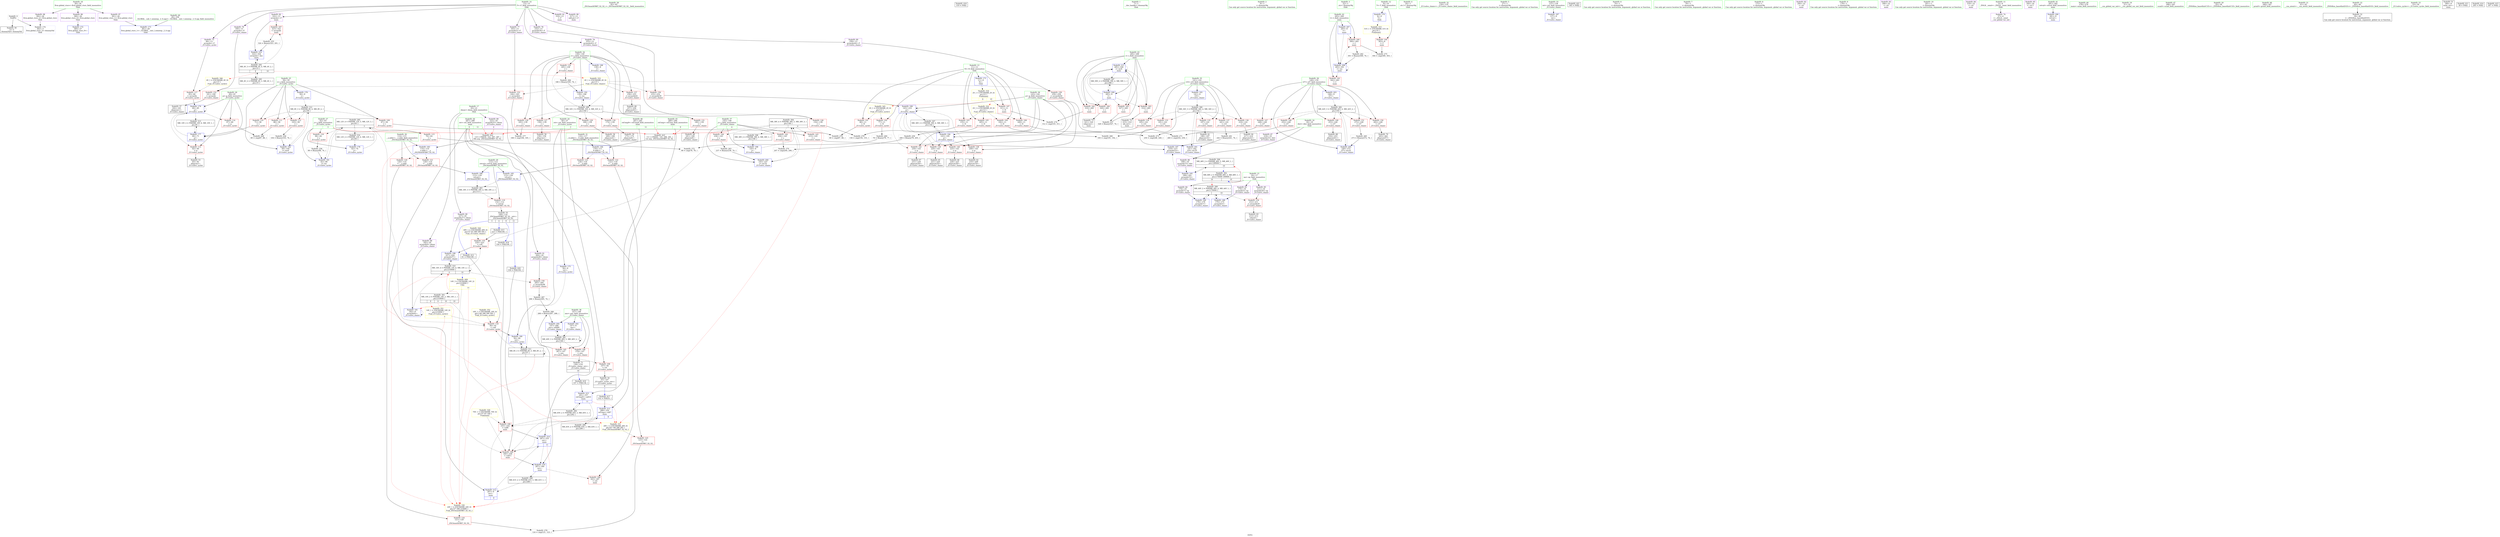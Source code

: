 digraph "SVFG" {
	label="SVFG";

	Node0x558c3ab849a0 [shape=record,color=grey,label="{NodeID: 0\nNullPtr}"];
	Node0x558c3ab849a0 -> Node0x558c3abad4d0[style=solid];
	Node0x558c3ab849a0 -> Node0x558c3abb4b40[style=solid];
	Node0x558c3abbd250 [shape=record,color=grey,label="{NodeID: 277\n166 = cmp(164, 165, )\n}"];
	Node0x558c3abafc30 [shape=record,color=blue,label="{NodeID: 194\n143\<--195\np\<--\n_Z11solve_chainv\n}"];
	Node0x558c3abafc30 -> Node0x558c3abb2da0[style=dashed];
	Node0x558c3abafc30 -> Node0x558c3abb2e70[style=dashed];
	Node0x558c3abafc30 -> Node0x558c3abb2f40[style=dashed];
	Node0x558c3abafc30 -> Node0x558c3abb3010[style=dashed];
	Node0x558c3abafc30 -> Node0x558c3abb0040[style=dashed];
	Node0x558c3abafc30 -> Node0x558c3abcfd60[style=dashed];
	Node0x558c3abac760 [shape=record,color=red,label="{NodeID: 111\n88\<--58\n\<--i\n_Z11solve_cyclev\n}"];
	Node0x558c3abac760 -> Node0x558c3abb1260[style=solid];
	Node0x558c3abab1e0 [shape=record,color=green,label="{NodeID: 28\n92\<--93\n_ZSt3maxIiERKT_S2_S2_\<--_ZSt3maxIiERKT_S2_S2__field_insensitive\n}"];
	Node0x558c3abb2e70 [shape=record,color=red,label="{NodeID: 139\n220\<--143\n\<--p\n_Z11solve_chainv\n}"];
	Node0x558c3abb2e70 -> Node0x558c3abae160[style=solid];
	Node0x558c3abada10 [shape=record,color=black,label="{NodeID: 56\n159\<--158\nidxprom\<--\n_Z11solve_chainv\n}"];
	Node0x558c3abf0950 [shape=record,color=black,label="{NodeID: 416\n319 = PHI()\n}"];
	Node0x558c3abd40e0 [shape=record,color=yellow,style=double,label="{NodeID: 333\n4V_1 = ENCHI(MR_4V_0)\npts\{15 \}\nFun[_Z11solve_chainv]}"];
	Node0x558c3abd40e0 -> Node0x558c3abb3900[style=dashed];
	Node0x558c3abd40e0 -> Node0x558c3abb39d0[style=dashed];
	Node0x558c3abd40e0 -> Node0x558c3abb3c40[style=dashed];
	Node0x558c3abd40e0 -> Node0x558c3abb3d10[style=dashed];
	Node0x558c3abd40e0 -> Node0x558c3abb3de0[style=dashed];
	Node0x558c3abb4530 [shape=record,color=red,label="{NodeID: 167\n323\<--322\n\<--arrayidx\nmain\n}"];
	Node0x558c3abb4530 -> Node0x558c3abba140[style=solid];
	Node0x558c3abaf0d0 [shape=record,color=purple,label="{NodeID: 84\n176\<--16\narrayidx7\<--ep\n_Z11solve_chainv\n}"];
	Node0x558c3abaf0d0 -> Node0x558c3abb5870[style=solid];
	Node0x558c3ab88250 [shape=record,color=green,label="{NodeID: 1\n7\<--1\n__dso_handle\<--dummyObj\nGlob }"];
	Node0x558c3abbd3d0 [shape=record,color=grey,label="{NodeID: 278\n124 = cmp(121, 123, )\n}"];
	Node0x558c3abafd00 [shape=record,color=blue,label="{NodeID: 195\n199\<--201\narrayidx15\<--\n_Z11solve_chainv\n}"];
	Node0x558c3abafd00 -> Node0x558c3abafea0[style=dashed];
	Node0x558c3abafd00 -> Node0x558c3abd0760[style=dashed];
	Node0x558c3abac830 [shape=record,color=red,label="{NodeID: 112\n103\<--58\n\<--i\n_Z11solve_cyclev\n}"];
	Node0x558c3abac830 -> Node0x558c3abba2c0[style=solid];
	Node0x558c3abab2b0 [shape=record,color=green,label="{NodeID: 29\n112\<--113\nretval\<--retval_field_insensitive\n_ZSt3maxIiERKT_S2_S2_\n}"];
	Node0x558c3abab2b0 -> Node0x558c3abb1e30[style=solid];
	Node0x558c3abab2b0 -> Node0x558c3abb5460[style=solid];
	Node0x558c3abab2b0 -> Node0x558c3abb5530[style=solid];
	Node0x558c3abcf860 [shape=record,color=black,label="{NodeID: 306\nMR_34V_3 = PHI(MR_34V_4, MR_34V_2, )\npts\{142 \}\n}"];
	Node0x558c3abcf860 -> Node0x558c3abb2990[style=dashed];
	Node0x558c3abcf860 -> Node0x558c3abb2a60[style=dashed];
	Node0x558c3abcf860 -> Node0x558c3abb2b30[style=dashed];
	Node0x558c3abcf860 -> Node0x558c3abb2c00[style=dashed];
	Node0x558c3abcf860 -> Node0x558c3abb2cd0[style=dashed];
	Node0x558c3abcf860 -> Node0x558c3abb01e0[style=dashed];
	Node0x558c3abb2f40 [shape=record,color=red,label="{NodeID: 140\n225\<--143\n\<--p\n_Z11solve_chainv\n}"];
	Node0x558c3abb2f40 -> Node0x558c3abae230[style=solid];
	Node0x558c3abadae0 [shape=record,color=black,label="{NodeID: 57\n162\<--161\nidxprom1\<--\n_Z11solve_chainv\n}"];
	Node0x558c3abf0a20 [shape=record,color=black,label="{NodeID: 417\n332 = PHI(55, )\n}"];
	Node0x558c3abf0a20 -> Node0x558c3abb7b30[style=solid];
	Node0x558c3abb4600 [shape=record,color=red,label="{NodeID: 168\n335\<--334\n\<--call8\nmain\n}"];
	Node0x558c3abb4600 -> Node0x558c3abb7c00[style=solid];
	Node0x558c3abaf1a0 [shape=record,color=purple,label="{NodeID: 85\n211\<--16\narrayidx20\<--ep\n_Z11solve_chainv\n}"];
	Node0x558c3abaf1a0 -> Node0x558c3abb3aa0[style=solid];
	Node0x558c3aba9910 [shape=record,color=green,label="{NodeID: 2\n9\<--1\n\<--dummyObj\nCan only get source location for instruction, argument, global var or function.}"];
	Node0x558c3abbd550 [shape=record,color=grey,label="{NodeID: 279\n156 = cmp(154, 155, )\n}"];
	Node0x558c3abafdd0 [shape=record,color=blue,label="{NodeID: 196\n145\<--9\nj\<--\n_Z11solve_chainv\n}"];
	Node0x558c3abafdd0 -> Node0x558c3abcee60[style=dashed];
	Node0x558c3abac900 [shape=record,color=red,label="{NodeID: 113\n82\<--60\n\<--p\n_Z11solve_cyclev\n}"];
	Node0x558c3abac900 -> Node0x558c3abad7a0[style=solid];
	Node0x558c3abab380 [shape=record,color=green,label="{NodeID: 30\n114\<--115\n__a.addr\<--__a.addr_field_insensitive\n_ZSt3maxIiERKT_S2_S2_\n}"];
	Node0x558c3abab380 -> Node0x558c3abb1f00[style=solid];
	Node0x558c3abab380 -> Node0x558c3abb1fd0[style=solid];
	Node0x558c3abab380 -> Node0x558c3abb52c0[style=solid];
	Node0x558c3abcfd60 [shape=record,color=black,label="{NodeID: 307\nMR_36V_2 = PHI(MR_36V_4, MR_36V_1, )\npts\{144 \}\n}"];
	Node0x558c3abcfd60 -> Node0x558c3abafc30[style=dashed];
	Node0x558c3abb3010 [shape=record,color=red,label="{NodeID: 141\n230\<--143\n\<--p\n_Z11solve_chainv\n}"];
	Node0x558c3abb3010 -> Node0x558c3abae300[style=solid];
	Node0x558c3abadbb0 [shape=record,color=black,label="{NodeID: 58\n169\<--168\nidxprom4\<--\n_Z11solve_chainv\n}"];
	Node0x558c3abf0bf0 [shape=record,color=black,label="{NodeID: 418\n334 = PHI(109, )\n}"];
	Node0x558c3abf0bf0 -> Node0x558c3abb4600[style=solid];
	Node0x558c3abb46d0 [shape=record,color=red,label="{NodeID: 169\n340\<--339\n\<--call11\nmain\n}"];
	Node0x558c3abb46d0 -> Node0x558c3abb7da0[style=solid];
	Node0x558c3abaf270 [shape=record,color=purple,label="{NodeID: 86\n199\<--18\narrayidx15\<--dist\n_Z11solve_chainv\n}"];
	Node0x558c3abaf270 -> Node0x558c3abafd00[style=solid];
	Node0x558c3aba99a0 [shape=record,color=green,label="{NodeID: 3\n22\<--1\n.str\<--dummyObj\nGlob }"];
	Node0x558c3abafea0 [shape=record,color=blue,label="{NodeID: 197\n218\<--215\narrayidx23\<--\n_Z11solve_chainv\n}"];
	Node0x558c3abafea0 -> Node0x558c3abd0760[style=dashed];
	Node0x558c3abac9d0 [shape=record,color=red,label="{NodeID: 114\n87\<--60\n\<--p\n_Z11solve_cyclev\n}"];
	Node0x558c3abac9d0 -> Node0x558c3abb1260[style=solid];
	Node0x558c3abab450 [shape=record,color=green,label="{NodeID: 31\n116\<--117\n__b.addr\<--__b.addr_field_insensitive\n_ZSt3maxIiERKT_S2_S2_\n}"];
	Node0x558c3abab450 -> Node0x558c3abb20a0[style=solid];
	Node0x558c3abab450 -> Node0x558c3abb2170[style=solid];
	Node0x558c3abab450 -> Node0x558c3abb5390[style=solid];
	Node0x558c3abd0260 [shape=record,color=black,label="{NodeID: 308\nMR_38V_2 = PHI(MR_38V_4, MR_38V_1, )\npts\{146 \}\n}"];
	Node0x558c3abd0260 -> Node0x558c3abafdd0[style=dashed];
	Node0x558c3abb30e0 [shape=record,color=red,label="{NodeID: 142\n204\<--145\n\<--j\n_Z11solve_chainv\n}"];
	Node0x558c3abb30e0 -> Node0x558c3abb13e0[style=solid];
	Node0x558c3abadc80 [shape=record,color=black,label="{NodeID: 59\n175\<--174\nidxprom6\<--\n_Z11solve_chainv\n}"];
	Node0x558c3abf0d30 [shape=record,color=black,label="{NodeID: 419\n337 = PHI(136, )\n}"];
	Node0x558c3abf0d30 -> Node0x558c3abb7cd0[style=solid];
	Node0x558c3abb47a0 [shape=record,color=blue,label="{NodeID: 170\n8\<--9\nT\<--\nGlob }"];
	Node0x558c3abb47a0 -> Node0x558c3abd2560[style=dashed];
	Node0x558c3abaf340 [shape=record,color=purple,label="{NodeID: 87\n218\<--18\narrayidx23\<--dist\n_Z11solve_chainv\n}"];
	Node0x558c3abaf340 -> Node0x558c3abafea0[style=solid];
	Node0x558c3aba9a30 [shape=record,color=green,label="{NodeID: 4\n24\<--1\n.str.1\<--dummyObj\nGlob }"];
	Node0x558c3abc7730 [shape=record,color=black,label="{NodeID: 281\nMR_40V_3 = PHI(MR_40V_5, MR_40V_2, )\npts\{148 \}\n}"];
	Node0x558c3abc7730 -> Node0x558c3abb3350[style=dashed];
	Node0x558c3abc7730 -> Node0x558c3abb3420[style=dashed];
	Node0x558c3abc7730 -> Node0x558c3abb0450[style=dashed];
	Node0x558c3abc7730 -> Node0x558c3abc7730[style=dashed];
	Node0x558c3abaff70 [shape=record,color=blue,label="{NodeID: 198\n227\<--224\narrayidx27\<--\n_Z11solve_chainv\n}"];
	Node0x558c3abaff70 -> Node0x558c3abd0c60[style=dashed];
	Node0x558c3abb1af0 [shape=record,color=red,label="{NodeID: 115\n76\<--62\n\<--j\n_Z11solve_cyclev\n}"];
	Node0x558c3abb1af0 -> Node0x558c3abb16e0[style=solid];
	Node0x558c3abab520 [shape=record,color=green,label="{NodeID: 32\n134\<--135\n_Z11solve_chainv\<--_Z11solve_chainv_field_insensitive\n}"];
	Node0x558c3abd0760 [shape=record,color=black,label="{NodeID: 309\nMR_46V_2 = PHI(MR_46V_5, MR_46V_1, )\npts\{190000 \}\n|{|<s1>10}}"];
	Node0x558c3abd0760 -> Node0x558c3abafd00[style=dashed];
	Node0x558c3abd0760:s1 -> Node0x558c3abce430[style=dashed,color=blue];
	Node0x558c3abb31b0 [shape=record,color=red,label="{NodeID: 143\n215\<--145\n\<--j\n_Z11solve_chainv\n}"];
	Node0x558c3abb31b0 -> Node0x558c3abafea0[style=solid];
	Node0x558c3abadd50 [shape=record,color=black,label="{NodeID: 60\n181\<--180\nidxprom8\<--\n_Z11solve_chainv\n}"];
	Node0x558c3abf0e70 [shape=record,color=black,label="{NodeID: 420\n339 = PHI(109, )\n}"];
	Node0x558c3abf0e70 -> Node0x558c3abb46d0[style=solid];
	Node0x558c3abb4870 [shape=record,color=blue,label="{NodeID: 171\n11\<--9\nN\<--\nGlob }"];
	Node0x558c3abb4870 -> Node0x558c3abd3080[style=dashed];
	Node0x558c3abaf410 [shape=record,color=purple,label="{NodeID: 88\n182\<--20\narrayidx9\<--dmax\n_Z11solve_chainv\n}"];
	Node0x558c3abaf410 -> Node0x558c3abb5940[style=solid];
	Node0x558c3aba9ac0 [shape=record,color=green,label="{NodeID: 5\n27\<--1\n\<--dummyObj\nCan only get source location for instruction, argument, global var or function.}"];
	Node0x558c3abc7c30 [shape=record,color=black,label="{NodeID: 282\nMR_42V_3 = PHI(MR_42V_4, MR_42V_2, )\npts\{150 \}\n}"];
	Node0x558c3abc7c30 -> Node0x558c3abb34f0[style=dashed];
	Node0x558c3abc7c30 -> Node0x558c3abb35c0[style=dashed];
	Node0x558c3abc7c30 -> Node0x558c3abb3690[style=dashed];
	Node0x558c3abc7c30 -> Node0x558c3abb3760[style=dashed];
	Node0x558c3abc7c30 -> Node0x558c3abb3830[style=dashed];
	Node0x558c3abc7c30 -> Node0x558c3abb0520[style=dashed];
	Node0x558c3abb0040 [shape=record,color=blue,label="{NodeID: 199\n143\<--233\np\<--\n_Z11solve_chainv\n}"];
	Node0x558c3abb0040 -> Node0x558c3abb2da0[style=dashed];
	Node0x558c3abb0040 -> Node0x558c3abb2e70[style=dashed];
	Node0x558c3abb0040 -> Node0x558c3abb2f40[style=dashed];
	Node0x558c3abb0040 -> Node0x558c3abb3010[style=dashed];
	Node0x558c3abb0040 -> Node0x558c3abb0040[style=dashed];
	Node0x558c3abb0040 -> Node0x558c3abcfd60[style=dashed];
	Node0x558c3abb1bc0 [shape=record,color=red,label="{NodeID: 116\n98\<--62\n\<--j\n_Z11solve_cyclev\n}"];
	Node0x558c3abb1bc0 -> Node0x558c3abba5c0[style=solid];
	Node0x558c3abab620 [shape=record,color=green,label="{NodeID: 33\n137\<--138\nret\<--ret_field_insensitive\n_Z11solve_chainv\n}"];
	Node0x558c3abab620 -> Node0x558c3abb5600[style=solid];
	Node0x558c3abd0c60 [shape=record,color=black,label="{NodeID: 310\nMR_14V_4 = PHI(MR_14V_6, MR_14V_2, )\npts\{210000 \}\n|{|<s4>4|<s5>10}}"];
	Node0x558c3abd0c60 -> Node0x558c3abb3b70[style=dashed];
	Node0x558c3abd0c60 -> Node0x558c3abb3eb0[style=dashed];
	Node0x558c3abd0c60 -> Node0x558c3abaff70[style=dashed];
	Node0x558c3abd0c60 -> Node0x558c3abd0c60[style=dashed];
	Node0x558c3abd0c60:s4 -> Node0x558c3abd3d50[style=dashed,color=red];
	Node0x558c3abd0c60:s5 -> Node0x558c3abb73b0[style=dashed,color=blue];
	Node0x558c3abb3280 [shape=record,color=red,label="{NodeID: 144\n236\<--145\n\<--j\n_Z11solve_chainv\n}"];
	Node0x558c3abb3280 -> Node0x558c3abbad40[style=solid];
	Node0x558c3abade20 [shape=record,color=black,label="{NodeID: 61\n198\<--197\nidxprom14\<--\n_Z11solve_chainv\n}"];
	Node0x558c3abf0fb0 [shape=record,color=black,label="{NodeID: 421\n345 = PHI()\n}"];
	Node0x558c3abba140 [shape=record,color=grey,label="{NodeID: 255\n324 = Binary(323, 201, )\n}"];
	Node0x558c3abba140 -> Node0x558c3abb0930[style=solid];
	Node0x558c3abb4940 [shape=record,color=blue,label="{NodeID: 172\n360\<--27\nllvm.global_ctors_0\<--\nGlob }"];
	Node0x558c3abaf4e0 [shape=record,color=purple,label="{NodeID: 89\n222\<--20\narrayidx25\<--dmax\n_Z11solve_chainv\n|{<s0>4}}"];
	Node0x558c3abaf4e0:s0 -> Node0x558c3abf1080[style=solid,color=red];
	Node0x558c3abaa300 [shape=record,color=green,label="{NodeID: 6\n74\<--1\n\<--dummyObj\nCan only get source location for instruction, argument, global var or function.}"];
	Node0x558c3abc8130 [shape=record,color=black,label="{NodeID: 283\nMR_18V_3 = PHI(MR_18V_4, MR_18V_2, )\npts\{113 \}\n}"];
	Node0x558c3abc8130 -> Node0x558c3abb1e30[style=dashed];
	Node0x558c3abb0110 [shape=record,color=blue,label="{NodeID: 200\n145\<--237\nj\<--inc32\n_Z11solve_chainv\n}"];
	Node0x558c3abb0110 -> Node0x558c3abcee60[style=dashed];
	Node0x558c3abb1c90 [shape=record,color=red,label="{NodeID: 117\n85\<--84\n\<--arrayidx\n_Z11solve_cyclev\n}"];
	Node0x558c3abb1c90 -> Node0x558c3abb4f80[style=solid];
	Node0x558c3abab6f0 [shape=record,color=green,label="{NodeID: 34\n139\<--140\ni\<--i_field_insensitive\n_Z11solve_chainv\n}"];
	Node0x558c3abab6f0 -> Node0x558c3abb23e0[style=solid];
	Node0x558c3abab6f0 -> Node0x558c3abb24b0[style=solid];
	Node0x558c3abab6f0 -> Node0x558c3abb2580[style=solid];
	Node0x558c3abab6f0 -> Node0x558c3abb2650[style=solid];
	Node0x558c3abab6f0 -> Node0x558c3abb2720[style=solid];
	Node0x558c3abab6f0 -> Node0x558c3abb27f0[style=solid];
	Node0x558c3abab6f0 -> Node0x558c3abb28c0[style=solid];
	Node0x558c3abab6f0 -> Node0x558c3abb56d0[style=solid];
	Node0x558c3abab6f0 -> Node0x558c3abafa90[style=solid];
	Node0x558c3abd1160 [shape=record,color=black,label="{NodeID: 311\nMR_6V_3 = PHI(MR_6V_5, MR_6V_2, )\npts\{57 \}\n|{|<s4>3}}"];
	Node0x558c3abd1160 -> Node0x558c3abac4f0[style=dashed];
	Node0x558c3abd1160 -> Node0x558c3abb1d60[style=dashed];
	Node0x558c3abd1160 -> Node0x558c3abb5050[style=dashed];
	Node0x558c3abd1160 -> Node0x558c3abd1160[style=dashed];
	Node0x558c3abd1160:s4 -> Node0x558c3abd3d50[style=dashed,color=red];
	Node0x558c3abb3350 [shape=record,color=red,label="{NodeID: 145\n267\<--147\n\<--ans\n_Z11solve_chainv\n}"];
	Node0x558c3abb3350 -> Node0x558c3abb0de0[style=solid];
	Node0x558c3abadef0 [shape=record,color=black,label="{NodeID: 62\n210\<--209\nidxprom19\<--\n_Z11solve_chainv\n}"];
	Node0x558c3abf1080 [shape=record,color=black,label="{NodeID: 422\n110 = PHI(56, 222, 287, 287, )\n0th arg _ZSt3maxIiERKT_S2_S2_ }"];
	Node0x558c3abf1080 -> Node0x558c3abb52c0[style=solid];
	Node0x558c3abba2c0 [shape=record,color=grey,label="{NodeID: 256\n104 = Binary(103, 74, )\n}"];
	Node0x558c3abba2c0 -> Node0x558c3abb51f0[style=solid];
	Node0x558c3abb4a40 [shape=record,color=blue,label="{NodeID: 173\n361\<--28\nllvm.global_ctors_1\<--_GLOBAL__sub_I_semiexp._2_0.cpp\nGlob }"];
	Node0x558c3abaf5b0 [shape=record,color=purple,label="{NodeID: 90\n227\<--20\narrayidx27\<--dmax\n_Z11solve_chainv\n}"];
	Node0x558c3abaf5b0 -> Node0x558c3abaff70[style=solid];
	Node0x558c3abaa390 [shape=record,color=green,label="{NodeID: 7\n79\<--1\n\<--dummyObj\nCan only get source location for instruction, argument, global var or function.}"];
	Node0x558c3abb01e0 [shape=record,color=blue,label="{NodeID: 201\n141\<--242\ni10\<--inc35\n_Z11solve_chainv\n}"];
	Node0x558c3abb01e0 -> Node0x558c3abcf860[style=dashed];
	Node0x558c3abb1d60 [shape=record,color=red,label="{NodeID: 118\n94\<--91\n\<--call\n_Z11solve_cyclev\n}"];
	Node0x558c3abb1d60 -> Node0x558c3abb5050[style=solid];
	Node0x558c3abab7c0 [shape=record,color=green,label="{NodeID: 35\n141\<--142\ni10\<--i10_field_insensitive\n_Z11solve_chainv\n}"];
	Node0x558c3abab7c0 -> Node0x558c3abb2990[style=solid];
	Node0x558c3abab7c0 -> Node0x558c3abb2a60[style=solid];
	Node0x558c3abab7c0 -> Node0x558c3abb2b30[style=solid];
	Node0x558c3abab7c0 -> Node0x558c3abb2c00[style=solid];
	Node0x558c3abab7c0 -> Node0x558c3abb2cd0[style=solid];
	Node0x558c3abab7c0 -> Node0x558c3abafb60[style=solid];
	Node0x558c3abab7c0 -> Node0x558c3abb01e0[style=solid];
	Node0x558c3abd1660 [shape=record,color=black,label="{NodeID: 312\nMR_8V_3 = PHI(MR_8V_4, MR_8V_2, )\npts\{59 \}\n}"];
	Node0x558c3abd1660 -> Node0x558c3abac5c0[style=dashed];
	Node0x558c3abd1660 -> Node0x558c3abac690[style=dashed];
	Node0x558c3abd1660 -> Node0x558c3abac760[style=dashed];
	Node0x558c3abd1660 -> Node0x558c3abac830[style=dashed];
	Node0x558c3abd1660 -> Node0x558c3abb51f0[style=dashed];
	Node0x558c3abb3420 [shape=record,color=red,label="{NodeID: 146\n276\<--147\n\<--ans\n_Z11solve_chainv\n}"];
	Node0x558c3abb3420 -> Node0x558c3abae640[style=solid];
	Node0x558c3abadfc0 [shape=record,color=black,label="{NodeID: 63\n213\<--212\ntobool\<--\n_Z11solve_chainv\n}"];
	Node0x558c3abf1460 [shape=record,color=black,label="{NodeID: 423\n111 = PHI(62, 145, 289, 291, )\n1st arg _ZSt3maxIiERKT_S2_S2_ }"];
	Node0x558c3abf1460 -> Node0x558c3abb5390[style=solid];
	Node0x558c3abba440 [shape=record,color=grey,label="{NodeID: 257\n328 = Binary(327, 74, )\n}"];
	Node0x558c3abba440 -> Node0x558c3abb0a00[style=solid];
	Node0x558c3abb4b40 [shape=record,color=blue, style = dotted,label="{NodeID: 174\n362\<--3\nllvm.global_ctors_2\<--dummyVal\nGlob }"];
	Node0x558c3abaf680 [shape=record,color=purple,label="{NodeID: 91\n264\<--20\narrayidx48\<--dmax\n_Z11solve_chainv\n}"];
	Node0x558c3abaf680 -> Node0x558c3abb3eb0[style=solid];
	Node0x558c3abaa420 [shape=record,color=green,label="{NodeID: 8\n172\<--1\n\<--dummyObj\nCan only get source location for instruction, argument, global var or function.}"];
	Node0x558c3abc8b30 [shape=record,color=black,label="{NodeID: 285\nMR_12V_4 = PHI(MR_12V_5, MR_12V_3, )\npts\{63 \}\n|{|<s5>3}}"];
	Node0x558c3abc8b30 -> Node0x558c3abb1af0[style=dashed];
	Node0x558c3abc8b30 -> Node0x558c3abb1bc0[style=dashed];
	Node0x558c3abc8b30 -> Node0x558c3abb1d60[style=dashed];
	Node0x558c3abc8b30 -> Node0x558c3abb5120[style=dashed];
	Node0x558c3abc8b30 -> Node0x558c3abd2060[style=dashed];
	Node0x558c3abc8b30:s5 -> Node0x558c3abd3e90[style=dashed,color=red];
	Node0x558c3abb02b0 [shape=record,color=blue,label="{NodeID: 202\n147\<--9\nans\<--\n_Z11solve_chainv\n}"];
	Node0x558c3abb02b0 -> Node0x558c3abc7730[style=dashed];
	Node0x558c3abb1e30 [shape=record,color=red,label="{NodeID: 119\n132\<--112\n\<--retval\n_ZSt3maxIiERKT_S2_S2_\n}"];
	Node0x558c3abb1e30 -> Node0x558c3abad940[style=solid];
	Node0x558c3abab890 [shape=record,color=green,label="{NodeID: 36\n143\<--144\np\<--p_field_insensitive\n_Z11solve_chainv\n}"];
	Node0x558c3abab890 -> Node0x558c3abb2da0[style=solid];
	Node0x558c3abab890 -> Node0x558c3abb2e70[style=solid];
	Node0x558c3abab890 -> Node0x558c3abb2f40[style=solid];
	Node0x558c3abab890 -> Node0x558c3abb3010[style=solid];
	Node0x558c3abab890 -> Node0x558c3abafc30[style=solid];
	Node0x558c3abab890 -> Node0x558c3abb0040[style=solid];
	Node0x558c3abd1b60 [shape=record,color=black,label="{NodeID: 313\nMR_10V_2 = PHI(MR_10V_6, MR_10V_1, )\npts\{61 \}\n}"];
	Node0x558c3abd1b60 -> Node0x558c3abb4de0[style=dashed];
	Node0x558c3abb34f0 [shape=record,color=red,label="{NodeID: 147\n248\<--149\n\<--i37\n_Z11solve_chainv\n}"];
	Node0x558c3abb34f0 -> Node0x558c3abb1860[style=solid];
	Node0x558c3abae090 [shape=record,color=black,label="{NodeID: 64\n217\<--216\nidxprom22\<--\n_Z11solve_chainv\n}"];
	Node0x558c3abba5c0 [shape=record,color=grey,label="{NodeID: 258\n99 = Binary(98, 74, )\n}"];
	Node0x558c3abba5c0 -> Node0x558c3abb5120[style=solid];
	Node0x558c3abb4c40 [shape=record,color=blue,label="{NodeID: 175\n56\<--9\nret\<--\n_Z11solve_cyclev\n}"];
	Node0x558c3abb4c40 -> Node0x558c3abd1160[style=dashed];
	Node0x558c3abaf750 [shape=record,color=purple,label="{NodeID: 92\n294\<--22\n\<--.str\nmain\n}"];
	Node0x558c3abaa4b0 [shape=record,color=green,label="{NodeID: 9\n178\<--1\n\<--dummyObj\nCan only get source location for instruction, argument, global var or function.}"];
	Node0x558c3abb0380 [shape=record,color=blue,label="{NodeID: 203\n149\<--9\ni37\<--\n_Z11solve_chainv\n}"];
	Node0x558c3abb0380 -> Node0x558c3abc7c30[style=dashed];
	Node0x558c3abb1f00 [shape=record,color=red,label="{NodeID: 120\n120\<--114\n\<--__a.addr\n_ZSt3maxIiERKT_S2_S2_\n}"];
	Node0x558c3abb1f00 -> Node0x558c3abb2240[style=solid];
	Node0x558c3abab960 [shape=record,color=green,label="{NodeID: 37\n145\<--146\nj\<--j_field_insensitive\n_Z11solve_chainv\n|{|<s5>4}}"];
	Node0x558c3abab960 -> Node0x558c3abb30e0[style=solid];
	Node0x558c3abab960 -> Node0x558c3abb31b0[style=solid];
	Node0x558c3abab960 -> Node0x558c3abb3280[style=solid];
	Node0x558c3abab960 -> Node0x558c3abafdd0[style=solid];
	Node0x558c3abab960 -> Node0x558c3abb0110[style=solid];
	Node0x558c3abab960:s5 -> Node0x558c3abf1460[style=solid,color=red];
	Node0x558c3abd2060 [shape=record,color=black,label="{NodeID: 314\nMR_12V_2 = PHI(MR_12V_4, MR_12V_1, )\npts\{63 \}\n}"];
	Node0x558c3abd2060 -> Node0x558c3abb4eb0[style=dashed];
	Node0x558c3abb35c0 [shape=record,color=red,label="{NodeID: 148\n252\<--149\n\<--i37\n_Z11solve_chainv\n}"];
	Node0x558c3abb35c0 -> Node0x558c3abb1560[style=solid];
	Node0x558c3abae160 [shape=record,color=black,label="{NodeID: 65\n221\<--220\nidxprom24\<--\n_Z11solve_chainv\n}"];
	Node0x558c3abba740 [shape=record,color=grey,label="{NodeID: 259\n206 = Binary(79, 205, )\n}"];
	Node0x558c3abba740 -> Node0x558c3abb13e0[style=solid];
	Node0x558c3abb4d10 [shape=record,color=blue,label="{NodeID: 176\n58\<--9\ni\<--\n_Z11solve_cyclev\n}"];
	Node0x558c3abb4d10 -> Node0x558c3abd1660[style=dashed];
	Node0x558c3abaf820 [shape=record,color=purple,label="{NodeID: 93\n306\<--22\n\<--.str\nmain\n}"];
	Node0x558c3abaa540 [shape=record,color=green,label="{NodeID: 10\n201\<--1\n\<--dummyObj\nCan only get source location for instruction, argument, global var or function.}"];
	Node0x558c3abb0450 [shape=record,color=blue,label="{NodeID: 204\n147\<--268\nans\<--add49\n_Z11solve_chainv\n}"];
	Node0x558c3abb0450 -> Node0x558c3abc7730[style=dashed];
	Node0x558c3abb1fd0 [shape=record,color=red,label="{NodeID: 121\n129\<--114\n\<--__a.addr\n_ZSt3maxIiERKT_S2_S2_\n}"];
	Node0x558c3abb1fd0 -> Node0x558c3abb5530[style=solid];
	Node0x558c3ababa30 [shape=record,color=green,label="{NodeID: 38\n147\<--148\nans\<--ans_field_insensitive\n_Z11solve_chainv\n}"];
	Node0x558c3ababa30 -> Node0x558c3abb3350[style=solid];
	Node0x558c3ababa30 -> Node0x558c3abb3420[style=solid];
	Node0x558c3ababa30 -> Node0x558c3abb02b0[style=solid];
	Node0x558c3ababa30 -> Node0x558c3abb0450[style=solid];
	Node0x558c3abd2560 [shape=record,color=yellow,style=double,label="{NodeID: 315\n51V_1 = ENCHI(MR_51V_0)\npts\{10 \}\nFun[main]}"];
	Node0x558c3abd2560 -> Node0x558c3abace90[style=dashed];
	Node0x558c3abb3690 [shape=record,color=red,label="{NodeID: 149\n253\<--149\n\<--i37\n_Z11solve_chainv\n}"];
	Node0x558c3abb3690 -> Node0x558c3abae3d0[style=solid];
	Node0x558c3abae230 [shape=record,color=black,label="{NodeID: 66\n226\<--225\nidxprom26\<--\n_Z11solve_chainv\n}"];
	Node0x558c3abba8c0 [shape=record,color=grey,label="{NodeID: 260\n78 = Binary(79, 77, )\n}"];
	Node0x558c3abba8c0 -> Node0x558c3abb16e0[style=solid];
	Node0x558c3abb4de0 [shape=record,color=blue,label="{NodeID: 177\n60\<--71\np\<--\n_Z11solve_cyclev\n}"];
	Node0x558c3abb4de0 -> Node0x558c3abac900[style=dashed];
	Node0x558c3abb4de0 -> Node0x558c3abb4f80[style=dashed];
	Node0x558c3abb4de0 -> Node0x558c3abd1b60[style=dashed];
	Node0x558c3abaf8f0 [shape=record,color=purple,label="{NodeID: 94\n318\<--22\n\<--.str\nmain\n}"];
	Node0x558c3abaa5d0 [shape=record,color=green,label="{NodeID: 11\n4\<--6\n_ZStL8__ioinit\<--_ZStL8__ioinit_field_insensitive\nGlob }"];
	Node0x558c3abaa5d0 -> Node0x558c3abae8b0[style=solid];
	Node0x558c3abc9e30 [shape=record,color=black,label="{NodeID: 288\nMR_32V_3 = PHI(MR_32V_4, MR_32V_2, )\npts\{140 \}\n}"];
	Node0x558c3abc9e30 -> Node0x558c3abb23e0[style=dashed];
	Node0x558c3abc9e30 -> Node0x558c3abb24b0[style=dashed];
	Node0x558c3abc9e30 -> Node0x558c3abb2580[style=dashed];
	Node0x558c3abc9e30 -> Node0x558c3abb2650[style=dashed];
	Node0x558c3abc9e30 -> Node0x558c3abb2720[style=dashed];
	Node0x558c3abc9e30 -> Node0x558c3abb27f0[style=dashed];
	Node0x558c3abc9e30 -> Node0x558c3abb28c0[style=dashed];
	Node0x558c3abc9e30 -> Node0x558c3abafa90[style=dashed];
	Node0x558c3abb0520 [shape=record,color=blue,label="{NodeID: 205\n149\<--273\ni37\<--inc52\n_Z11solve_chainv\n}"];
	Node0x558c3abb0520 -> Node0x558c3abc7c30[style=dashed];
	Node0x558c3abb20a0 [shape=record,color=red,label="{NodeID: 122\n122\<--116\n\<--__b.addr\n_ZSt3maxIiERKT_S2_S2_\n}"];
	Node0x558c3abb20a0 -> Node0x558c3abb2310[style=solid];
	Node0x558c3ababb00 [shape=record,color=green,label="{NodeID: 39\n149\<--150\ni37\<--i37_field_insensitive\n_Z11solve_chainv\n}"];
	Node0x558c3ababb00 -> Node0x558c3abb34f0[style=solid];
	Node0x558c3ababb00 -> Node0x558c3abb35c0[style=solid];
	Node0x558c3ababb00 -> Node0x558c3abb3690[style=solid];
	Node0x558c3ababb00 -> Node0x558c3abb3760[style=solid];
	Node0x558c3ababb00 -> Node0x558c3abb3830[style=solid];
	Node0x558c3ababb00 -> Node0x558c3abb0380[style=solid];
	Node0x558c3ababb00 -> Node0x558c3abb0520[style=solid];
	Node0x558c3abd3080 [shape=record,color=yellow,style=double,label="{NodeID: 316\n2V_1 = ENCHI(MR_2V_0)\npts\{12 \}\nFun[main]|{|<s1>8|<s2>10}}"];
	Node0x558c3abd3080 -> Node0x558c3abac420[style=dashed];
	Node0x558c3abd3080:s1 -> Node0x558c3abd5390[style=dashed,color=red];
	Node0x558c3abd3080:s2 -> Node0x558c3abd3fd0[style=dashed,color=red];
	Node0x558c3abb3760 [shape=record,color=red,label="{NodeID: 150\n262\<--149\n\<--i37\n_Z11solve_chainv\n}"];
	Node0x558c3abb3760 -> Node0x558c3abae570[style=solid];
	Node0x558c3abae300 [shape=record,color=black,label="{NodeID: 67\n231\<--230\nidxprom29\<--\n_Z11solve_chainv\n}"];
	Node0x558c3abd5280 [shape=record,color=yellow,style=double,label="{NodeID: 344\n49V_1 = ENCHI(MR_49V_0)\npts\{57 63 288 290 292 \}\nFun[_Z11solve_chainv]}"];
	Node0x558c3abd5280 -> Node0x558c3abb3b70[style=dashed];
	Node0x558c3abbaa40 [shape=record,color=grey,label="{NodeID: 261\n242 = Binary(241, 74, )\n}"];
	Node0x558c3abbaa40 -> Node0x558c3abb01e0[style=solid];
	Node0x558c3abb4eb0 [shape=record,color=blue,label="{NodeID: 178\n62\<--74\nj\<--\n_Z11solve_cyclev\n}"];
	Node0x558c3abb4eb0 -> Node0x558c3abc8b30[style=dashed];
	Node0x558c3abaf9c0 [shape=record,color=purple,label="{NodeID: 95\n344\<--24\n\<--.str.1\nmain\n}"];
	Node0x558c3abaa660 [shape=record,color=green,label="{NodeID: 12\n8\<--10\nT\<--T_field_insensitive\nGlob }"];
	Node0x558c3abaa660 -> Node0x558c3abace90[style=solid];
	Node0x558c3abaa660 -> Node0x558c3abb47a0[style=solid];
	Node0x558c3abca330 [shape=record,color=black,label="{NodeID: 289\nMR_44V_2 = PHI(MR_44V_4, MR_44V_1, )\npts\{170000 \}\n|{|<s3>10}}"];
	Node0x558c3abca330 -> Node0x558c3abb3aa0[style=dashed];
	Node0x558c3abca330 -> Node0x558c3abb57a0[style=dashed];
	Node0x558c3abca330 -> Node0x558c3abb5870[style=dashed];
	Node0x558c3abca330:s3 -> Node0x558c3abce430[style=dashed,color=blue];
	Node0x558c3abb05f0 [shape=record,color=blue,label="{NodeID: 206\n281\<--9\nretval\<--\nmain\n}"];
	Node0x558c3abb2170 [shape=record,color=red,label="{NodeID: 123\n126\<--116\n\<--__b.addr\n_ZSt3maxIiERKT_S2_S2_\n}"];
	Node0x558c3abb2170 -> Node0x558c3abb5460[style=solid];
	Node0x558c3ababbd0 [shape=record,color=green,label="{NodeID: 40\n278\<--279\nmain\<--main_field_insensitive\n}"];
	Node0x558c3abb3830 [shape=record,color=red,label="{NodeID: 151\n272\<--149\n\<--i37\n_Z11solve_chainv\n}"];
	Node0x558c3abb3830 -> Node0x558c3abb0c60[style=solid];
	Node0x558c3abae3d0 [shape=record,color=black,label="{NodeID: 68\n254\<--253\nidxprom41\<--\n_Z11solve_chainv\n}"];
	Node0x558c3abd5390 [shape=record,color=yellow,style=double,label="{NodeID: 345\n2V_1 = ENCHI(MR_2V_0)\npts\{12 \}\nFun[_Z11solve_cyclev]}"];
	Node0x558c3abd5390 -> Node0x558c3abacf60[style=dashed];
	Node0x558c3abd5390 -> Node0x558c3abad030[style=dashed];
	Node0x558c3abbabc0 [shape=record,color=grey,label="{NodeID: 262\n301 = Binary(300, 74, )\n}"];
	Node0x558c3abbabc0 -> Node0x558c3abb0790[style=solid];
	Node0x558c3abb4f80 [shape=record,color=blue,label="{NodeID: 179\n60\<--85\np\<--\n_Z11solve_cyclev\n}"];
	Node0x558c3abb4f80 -> Node0x558c3abac900[style=dashed];
	Node0x558c3abb4f80 -> Node0x558c3abac9d0[style=dashed];
	Node0x558c3abb4f80 -> Node0x558c3abb4f80[style=dashed];
	Node0x558c3abb4f80 -> Node0x558c3abd1b60[style=dashed];
	Node0x558c3abacac0 [shape=record,color=purple,label="{NodeID: 96\n360\<--26\nllvm.global_ctors_0\<--llvm.global_ctors\nGlob }"];
	Node0x558c3abacac0 -> Node0x558c3abb4940[style=solid];
	Node0x558c3abaa6f0 [shape=record,color=green,label="{NodeID: 13\n11\<--12\nN\<--N_field_insensitive\nGlob }"];
	Node0x558c3abaa6f0 -> Node0x558c3abacf60[style=solid];
	Node0x558c3abaa6f0 -> Node0x558c3abad030[style=solid];
	Node0x558c3abaa6f0 -> Node0x558c3abad100[style=solid];
	Node0x558c3abaa6f0 -> Node0x558c3abad1d0[style=solid];
	Node0x558c3abaa6f0 -> Node0x558c3abac280[style=solid];
	Node0x558c3abaa6f0 -> Node0x558c3abac350[style=solid];
	Node0x558c3abaa6f0 -> Node0x558c3abac420[style=solid];
	Node0x558c3abaa6f0 -> Node0x558c3abb4870[style=solid];
	Node0x558c3abb06c0 [shape=record,color=blue,label="{NodeID: 207\n283\<--9\nt\<--\nmain\n}"];
	Node0x558c3abb06c0 -> Node0x558c3abb3f80[style=dashed];
	Node0x558c3abb06c0 -> Node0x558c3abb0790[style=dashed];
	Node0x558c3abb2240 [shape=record,color=red,label="{NodeID: 124\n121\<--120\n\<--\n_ZSt3maxIiERKT_S2_S2_\n}"];
	Node0x558c3abb2240 -> Node0x558c3abbd3d0[style=solid];
	Node0x558c3ababcd0 [shape=record,color=green,label="{NodeID: 41\n281\<--282\nretval\<--retval_field_insensitive\nmain\n}"];
	Node0x558c3ababcd0 -> Node0x558c3abb05f0[style=solid];
	Node0x558c3abb3900 [shape=record,color=red,label="{NodeID: 152\n161\<--160\n\<--arrayidx\n_Z11solve_chainv\n}"];
	Node0x558c3abb3900 -> Node0x558c3abadae0[style=solid];
	Node0x558c3abae4a0 [shape=record,color=black,label="{NodeID: 69\n257\<--256\nidxprom43\<--\n_Z11solve_chainv\n}"];
	Node0x558c3abd54a0 [shape=record,color=yellow,style=double,label="{NodeID: 346\n4V_1 = ENCHI(MR_4V_0)\npts\{15 \}\nFun[_Z11solve_cyclev]}"];
	Node0x558c3abd54a0 -> Node0x558c3abb1c90[style=dashed];
	Node0x558c3abbad40 [shape=record,color=grey,label="{NodeID: 263\n237 = Binary(236, 74, )\n}"];
	Node0x558c3abbad40 -> Node0x558c3abb0110[style=solid];
	Node0x558c3abb5050 [shape=record,color=blue,label="{NodeID: 180\n56\<--94\nret\<--\n_Z11solve_cyclev\n}"];
	Node0x558c3abb5050 -> Node0x558c3abd1160[style=dashed];
	Node0x558c3abacbc0 [shape=record,color=purple,label="{NodeID: 97\n361\<--26\nllvm.global_ctors_1\<--llvm.global_ctors\nGlob }"];
	Node0x558c3abacbc0 -> Node0x558c3abb4a40[style=solid];
	Node0x558c3abaa780 [shape=record,color=green,label="{NodeID: 14\n13\<--15\nF\<--F_field_insensitive\nGlob }"];
	Node0x558c3abaa780 -> Node0x558c3abae980[style=solid];
	Node0x558c3abaa780 -> Node0x558c3abaea50[style=solid];
	Node0x558c3abaa780 -> Node0x558c3abaeb20[style=solid];
	Node0x558c3abaa780 -> Node0x558c3abaebf0[style=solid];
	Node0x558c3abaa780 -> Node0x558c3abaecc0[style=solid];
	Node0x558c3abaa780 -> Node0x558c3abaed90[style=solid];
	Node0x558c3abaa780 -> Node0x558c3abaee60[style=solid];
	Node0x558c3abaa780 -> Node0x558c3abaef30[style=solid];
	Node0x558c3abaa780 -> Node0x558c3abacdc0[style=solid];
	Node0x558c3abb0790 [shape=record,color=blue,label="{NodeID: 208\n283\<--301\nt\<--inc\nmain\n}"];
	Node0x558c3abb0790 -> Node0x558c3abb3f80[style=dashed];
	Node0x558c3abb0790 -> Node0x558c3abb4050[style=dashed];
	Node0x558c3abb0790 -> Node0x558c3abb0790[style=dashed];
	Node0x558c3abb2310 [shape=record,color=red,label="{NodeID: 125\n123\<--122\n\<--\n_ZSt3maxIiERKT_S2_S2_\n}"];
	Node0x558c3abb2310 -> Node0x558c3abbd3d0[style=solid];
	Node0x558c3ababda0 [shape=record,color=green,label="{NodeID: 42\n283\<--284\nt\<--t_field_insensitive\nmain\n}"];
	Node0x558c3ababda0 -> Node0x558c3abb3f80[style=solid];
	Node0x558c3ababda0 -> Node0x558c3abb4050[style=solid];
	Node0x558c3ababda0 -> Node0x558c3abb06c0[style=solid];
	Node0x558c3ababda0 -> Node0x558c3abb0790[style=solid];
	Node0x558c3abb39d0 [shape=record,color=red,label="{NodeID: 153\n164\<--163\n\<--arrayidx2\n_Z11solve_chainv\n}"];
	Node0x558c3abb39d0 -> Node0x558c3abbd250[style=solid];
	Node0x558c3abae570 [shape=record,color=black,label="{NodeID: 70\n263\<--262\nidxprom47\<--\n_Z11solve_chainv\n}"];
	Node0x558c3abb0ae0 [shape=record,color=grey,label="{NodeID: 264\n186 = Binary(185, 74, )\n}"];
	Node0x558c3abb0ae0 -> Node0x558c3abafa90[style=solid];
	Node0x558c3abb5120 [shape=record,color=blue,label="{NodeID: 181\n62\<--99\nj\<--inc\n_Z11solve_cyclev\n}"];
	Node0x558c3abb5120 -> Node0x558c3abc8b30[style=dashed];
	Node0x558c3abaccc0 [shape=record,color=purple,label="{NodeID: 98\n362\<--26\nllvm.global_ctors_2\<--llvm.global_ctors\nGlob }"];
	Node0x558c3abaccc0 -> Node0x558c3abb4b40[style=solid];
	Node0x558c3abaa810 [shape=record,color=green,label="{NodeID: 15\n16\<--17\nep\<--ep_field_insensitive\nGlob }"];
	Node0x558c3abaa810 -> Node0x558c3abaf000[style=solid];
	Node0x558c3abaa810 -> Node0x558c3abaf0d0[style=solid];
	Node0x558c3abaa810 -> Node0x558c3abaf1a0[style=solid];
	Node0x558c3abcb230 [shape=record,color=black,label="{NodeID: 292\nMR_4V_3 = PHI(MR_4V_4, MR_4V_2, )\npts\{15 \}\n|{|<s3>8|<s4>10}}"];
	Node0x558c3abcb230 -> Node0x558c3abb4530[style=dashed];
	Node0x558c3abcb230 -> Node0x558c3abb0930[style=dashed];
	Node0x558c3abcb230 -> Node0x558c3abcc130[style=dashed];
	Node0x558c3abcb230:s3 -> Node0x558c3abd54a0[style=dashed,color=red];
	Node0x558c3abcb230:s4 -> Node0x558c3abd40e0[style=dashed,color=red];
	Node0x558c3abb0860 [shape=record,color=blue,label="{NodeID: 209\n285\<--9\ni\<--\nmain\n}"];
	Node0x558c3abb0860 -> Node0x558c3abb4120[style=dashed];
	Node0x558c3abb0860 -> Node0x558c3abb41f0[style=dashed];
	Node0x558c3abb0860 -> Node0x558c3abb42c0[style=dashed];
	Node0x558c3abb0860 -> Node0x558c3abb4390[style=dashed];
	Node0x558c3abb0860 -> Node0x558c3abb0a00[style=dashed];
	Node0x558c3abb0860 -> Node0x558c3abccb30[style=dashed];
	Node0x558c3abb23e0 [shape=record,color=red,label="{NodeID: 126\n154\<--139\n\<--i\n_Z11solve_chainv\n}"];
	Node0x558c3abb23e0 -> Node0x558c3abbd550[style=solid];
	Node0x558c3ababe70 [shape=record,color=green,label="{NodeID: 43\n285\<--286\ni\<--i_field_insensitive\nmain\n}"];
	Node0x558c3ababe70 -> Node0x558c3abb4120[style=solid];
	Node0x558c3ababe70 -> Node0x558c3abb41f0[style=solid];
	Node0x558c3ababe70 -> Node0x558c3abb42c0[style=solid];
	Node0x558c3ababe70 -> Node0x558c3abb4390[style=solid];
	Node0x558c3ababe70 -> Node0x558c3abb0860[style=solid];
	Node0x558c3ababe70 -> Node0x558c3abb0a00[style=solid];
	Node0x558c3abb3aa0 [shape=record,color=red,label="{NodeID: 154\n212\<--211\n\<--arrayidx20\n_Z11solve_chainv\n}"];
	Node0x558c3abb3aa0 -> Node0x558c3abadfc0[style=solid];
	Node0x558c3abae640 [shape=record,color=black,label="{NodeID: 71\n136\<--276\n_Z11solve_chainv_ret\<--\n_Z11solve_chainv\n|{<s0>10}}"];
	Node0x558c3abae640:s0 -> Node0x558c3abf0d30[style=solid,color=blue];
	Node0x558c3abb0c60 [shape=record,color=grey,label="{NodeID: 265\n273 = Binary(272, 74, )\n}"];
	Node0x558c3abb0c60 -> Node0x558c3abb0520[style=solid];
	Node0x558c3abb51f0 [shape=record,color=blue,label="{NodeID: 182\n58\<--104\ni\<--inc6\n_Z11solve_cyclev\n}"];
	Node0x558c3abb51f0 -> Node0x558c3abd1660[style=dashed];
	Node0x558c3abacdc0 [shape=record,color=purple,label="{NodeID: 99\n317\<--13\nadd.ptr\<--F\nmain\n}"];
	Node0x558c3abaa8a0 [shape=record,color=green,label="{NodeID: 16\n18\<--19\ndist\<--dist_field_insensitive\nGlob }"];
	Node0x558c3abaa8a0 -> Node0x558c3abaf270[style=solid];
	Node0x558c3abaa8a0 -> Node0x558c3abaf340[style=solid];
	Node0x558c3abb0930 [shape=record,color=blue,label="{NodeID: 210\n322\<--324\narrayidx\<--dec\nmain\n}"];
	Node0x558c3abb0930 -> Node0x558c3abcb230[style=dashed];
	Node0x558c3abb24b0 [shape=record,color=red,label="{NodeID: 127\n158\<--139\n\<--i\n_Z11solve_chainv\n}"];
	Node0x558c3abb24b0 -> Node0x558c3abada10[style=solid];
	Node0x558c3ababf40 [shape=record,color=green,label="{NodeID: 44\n287\<--288\nret\<--ret_field_insensitive\nmain\n|{|<s4>9|<s5>11}}"];
	Node0x558c3ababf40 -> Node0x558c3abb4460[style=solid];
	Node0x558c3ababf40 -> Node0x558c3abb7a60[style=solid];
	Node0x558c3ababf40 -> Node0x558c3abb7c00[style=solid];
	Node0x558c3ababf40 -> Node0x558c3abb7da0[style=solid];
	Node0x558c3ababf40:s4 -> Node0x558c3abf1080[style=solid,color=red];
	Node0x558c3ababf40:s5 -> Node0x558c3abf1080[style=solid,color=red];
	Node0x558c3abb3b70 [shape=record,color=red,label="{NodeID: 155\n224\<--223\n\<--call\n_Z11solve_chainv\n}"];
	Node0x558c3abb3b70 -> Node0x558c3abaff70[style=solid];
	Node0x558c3abae710 [shape=record,color=black,label="{NodeID: 72\n315\<--314\nidx.ext\<--\nmain\n}"];
	Node0x558c3abb0de0 [shape=record,color=grey,label="{NodeID: 266\n268 = Binary(267, 266, )\n}"];
	Node0x558c3abb0de0 -> Node0x558c3abb0450[style=solid];
	Node0x558c3abb52c0 [shape=record,color=blue,label="{NodeID: 183\n114\<--110\n__a.addr\<--__a\n_ZSt3maxIiERKT_S2_S2_\n}"];
	Node0x558c3abb52c0 -> Node0x558c3abb1f00[style=dashed];
	Node0x558c3abb52c0 -> Node0x558c3abb1fd0[style=dashed];
	Node0x558c3abace90 [shape=record,color=red,label="{NodeID: 100\n303\<--8\n\<--T\nmain\n}"];
	Node0x558c3abace90 -> Node0x558c3abbcf50[style=solid];
	Node0x558c3abaa930 [shape=record,color=green,label="{NodeID: 17\n20\<--21\ndmax\<--dmax_field_insensitive\nGlob }"];
	Node0x558c3abaa930 -> Node0x558c3abaf410[style=solid];
	Node0x558c3abaa930 -> Node0x558c3abaf4e0[style=solid];
	Node0x558c3abaa930 -> Node0x558c3abaf5b0[style=solid];
	Node0x558c3abaa930 -> Node0x558c3abaf680[style=solid];
	Node0x558c3abb0a00 [shape=record,color=blue,label="{NodeID: 211\n285\<--328\ni\<--inc6\nmain\n}"];
	Node0x558c3abb0a00 -> Node0x558c3abb4120[style=dashed];
	Node0x558c3abb0a00 -> Node0x558c3abb41f0[style=dashed];
	Node0x558c3abb0a00 -> Node0x558c3abb42c0[style=dashed];
	Node0x558c3abb0a00 -> Node0x558c3abb4390[style=dashed];
	Node0x558c3abb0a00 -> Node0x558c3abb0a00[style=dashed];
	Node0x558c3abb0a00 -> Node0x558c3abccb30[style=dashed];
	Node0x558c3abb2580 [shape=record,color=red,label="{NodeID: 128\n165\<--139\n\<--i\n_Z11solve_chainv\n}"];
	Node0x558c3abb2580 -> Node0x558c3abbd250[style=solid];
	Node0x558c3abac010 [shape=record,color=green,label="{NodeID: 45\n289\<--290\nref.tmp\<--ref.tmp_field_insensitive\nmain\n|{|<s1>9}}"];
	Node0x558c3abac010 -> Node0x558c3abb7b30[style=solid];
	Node0x558c3abac010:s1 -> Node0x558c3abf1460[style=solid,color=red];
	Node0x558c3abb3c40 [shape=record,color=red,label="{NodeID: 156\n233\<--232\n\<--arrayidx30\n_Z11solve_chainv\n}"];
	Node0x558c3abb3c40 -> Node0x558c3abb0040[style=solid];
	Node0x558c3abae7e0 [shape=record,color=black,label="{NodeID: 73\n321\<--320\nidxprom\<--\nmain\n}"];
	Node0x558c3abb0f60 [shape=record,color=grey,label="{NodeID: 267\n266 = Binary(265, 74, )\n}"];
	Node0x558c3abb0f60 -> Node0x558c3abb0de0[style=solid];
	Node0x558c3abb5390 [shape=record,color=blue,label="{NodeID: 184\n116\<--111\n__b.addr\<--__b\n_ZSt3maxIiERKT_S2_S2_\n}"];
	Node0x558c3abb5390 -> Node0x558c3abb20a0[style=dashed];
	Node0x558c3abb5390 -> Node0x558c3abb2170[style=dashed];
	Node0x558c3abacf60 [shape=record,color=red,label="{NodeID: 101\n68\<--11\n\<--N\n_Z11solve_cyclev\n}"];
	Node0x558c3abacf60 -> Node0x558c3abbd0d0[style=solid];
	Node0x558c3abaa9c0 [shape=record,color=green,label="{NodeID: 18\n26\<--30\nllvm.global_ctors\<--llvm.global_ctors_field_insensitive\nGlob }"];
	Node0x558c3abaa9c0 -> Node0x558c3abacac0[style=solid];
	Node0x558c3abaa9c0 -> Node0x558c3abacbc0[style=solid];
	Node0x558c3abaa9c0 -> Node0x558c3abaccc0[style=solid];
	Node0x558c3abcc130 [shape=record,color=black,label="{NodeID: 295\nMR_4V_2 = PHI(MR_4V_3, MR_4V_1, )\npts\{15 \}\n}"];
	Node0x558c3abcc130 -> Node0x558c3abcb230[style=dashed];
	Node0x558c3abb7a60 [shape=record,color=blue,label="{NodeID: 212\n287\<--9\nret\<--\nmain\n|{|<s2>9}}"];
	Node0x558c3abb7a60 -> Node0x558c3abb4600[style=dashed];
	Node0x558c3abb7a60 -> Node0x558c3abb7c00[style=dashed];
	Node0x558c3abb7a60:s2 -> Node0x558c3abd3d50[style=dashed,color=red];
	Node0x558c3abb2650 [shape=record,color=red,label="{NodeID: 129\n168\<--139\n\<--i\n_Z11solve_chainv\n}"];
	Node0x558c3abb2650 -> Node0x558c3abadbb0[style=solid];
	Node0x558c3abac0e0 [shape=record,color=green,label="{NodeID: 46\n291\<--292\nref.tmp9\<--ref.tmp9_field_insensitive\nmain\n|{|<s1>11}}"];
	Node0x558c3abac0e0 -> Node0x558c3abb7cd0[style=solid];
	Node0x558c3abac0e0:s1 -> Node0x558c3abf1460[style=solid,color=red];
	Node0x558c3abb3d10 [shape=record,color=red,label="{NodeID: 157\n256\<--255\n\<--arrayidx42\n_Z11solve_chainv\n}"];
	Node0x558c3abb3d10 -> Node0x558c3abae4a0[style=solid];
	Node0x558c3abae8b0 [shape=record,color=purple,label="{NodeID: 74\n37\<--4\n\<--_ZStL8__ioinit\n__cxx_global_var_init\n}"];
	Node0x558c3abd5900 [shape=record,color=yellow,style=double,label="{NodeID: 351\n14V_1 = ENCHI(MR_14V_0)\npts\{210000 \}\nFun[_Z11solve_cyclev]|{|<s1>3}}"];
	Node0x558c3abd5900 -> Node0x558c3abb1d60[style=dashed];
	Node0x558c3abd5900:s1 -> Node0x558c3abd3d50[style=dashed,color=red];
	Node0x558c3abb10e0 [shape=record,color=grey,label="{NodeID: 268\n193 = cmp(191, 192, )\n}"];
	Node0x558c3abb5460 [shape=record,color=blue,label="{NodeID: 185\n112\<--126\nretval\<--\n_ZSt3maxIiERKT_S2_S2_\n}"];
	Node0x558c3abb5460 -> Node0x558c3abc8130[style=dashed];
	Node0x558c3abad030 [shape=record,color=red,label="{NodeID: 102\n77\<--11\n\<--N\n_Z11solve_cyclev\n}"];
	Node0x558c3abad030 -> Node0x558c3abba8c0[style=solid];
	Node0x558c3abaaa90 [shape=record,color=green,label="{NodeID: 19\n31\<--32\n__cxx_global_var_init\<--__cxx_global_var_init_field_insensitive\n}"];
	Node0x558c3abb7b30 [shape=record,color=blue,label="{NodeID: 213\n289\<--332\nref.tmp\<--call7\nmain\n|{|<s3>9}}"];
	Node0x558c3abb7b30 -> Node0x558c3abb4600[style=dashed];
	Node0x558c3abb7b30 -> Node0x558c3abb46d0[style=dashed];
	Node0x558c3abb7b30 -> Node0x558c3abcd530[style=dashed];
	Node0x558c3abb7b30:s3 -> Node0x558c3abd3e90[style=dashed,color=red];
	Node0x558c3abb2720 [shape=record,color=red,label="{NodeID: 130\n174\<--139\n\<--i\n_Z11solve_chainv\n}"];
	Node0x558c3abb2720 -> Node0x558c3abadc80[style=solid];
	Node0x558c3abac1b0 [shape=record,color=green,label="{NodeID: 47\n296\<--297\nscanf\<--scanf_field_insensitive\n}"];
	Node0x558c3abb3de0 [shape=record,color=red,label="{NodeID: 158\n259\<--258\n\<--arrayidx44\n_Z11solve_chainv\n}"];
	Node0x558c3abb3de0 -> Node0x558c3abb1560[style=solid];
	Node0x558c3abae980 [shape=record,color=purple,label="{NodeID: 75\n84\<--13\narrayidx\<--F\n_Z11solve_cyclev\n}"];
	Node0x558c3abae980 -> Node0x558c3abb1c90[style=solid];
	Node0x558c3abd59e0 [shape=record,color=yellow,style=double,label="{NodeID: 352\n16V_1 = ENCHI(MR_16V_0)\npts\{146 288 290 292 \}\nFun[_Z11solve_cyclev]}"];
	Node0x558c3abd59e0 -> Node0x558c3abb1d60[style=dashed];
	Node0x558c3abb1260 [shape=record,color=grey,label="{NodeID: 269\n89 = cmp(87, 88, )\n}"];
	Node0x558c3abb5530 [shape=record,color=blue,label="{NodeID: 186\n112\<--129\nretval\<--\n_ZSt3maxIiERKT_S2_S2_\n}"];
	Node0x558c3abb5530 -> Node0x558c3abc8130[style=dashed];
	Node0x558c3abad100 [shape=record,color=red,label="{NodeID: 103\n155\<--11\n\<--N\n_Z11solve_chainv\n}"];
	Node0x558c3abad100 -> Node0x558c3abbd550[style=solid];
	Node0x558c3abaab60 [shape=record,color=green,label="{NodeID: 20\n35\<--36\n_ZNSt8ios_base4InitC1Ev\<--_ZNSt8ios_base4InitC1Ev_field_insensitive\n}"];
	Node0x558c3abccb30 [shape=record,color=black,label="{NodeID: 297\nMR_59V_2 = PHI(MR_59V_4, MR_59V_1, )\npts\{286 \}\n}"];
	Node0x558c3abccb30 -> Node0x558c3abb0860[style=dashed];
	Node0x558c3abb7c00 [shape=record,color=blue,label="{NodeID: 214\n287\<--335\nret\<--\nmain\n|{|<s2>11}}"];
	Node0x558c3abb7c00 -> Node0x558c3abb46d0[style=dashed];
	Node0x558c3abb7c00 -> Node0x558c3abb7da0[style=dashed];
	Node0x558c3abb7c00:s2 -> Node0x558c3abd3d50[style=dashed,color=red];
	Node0x558c3abb27f0 [shape=record,color=red,label="{NodeID: 131\n180\<--139\n\<--i\n_Z11solve_chainv\n}"];
	Node0x558c3abb27f0 -> Node0x558c3abadd50[style=solid];
	Node0x558c3abad2d0 [shape=record,color=green,label="{NodeID: 48\n346\<--347\nprintf\<--printf_field_insensitive\n}"];
	Node0x558c3abb3eb0 [shape=record,color=red,label="{NodeID: 159\n265\<--264\n\<--arrayidx48\n_Z11solve_chainv\n}"];
	Node0x558c3abb3eb0 -> Node0x558c3abb0f60[style=solid];
	Node0x558c3abaea50 [shape=record,color=purple,label="{NodeID: 76\n160\<--13\narrayidx\<--F\n_Z11solve_chainv\n}"];
	Node0x558c3abaea50 -> Node0x558c3abb3900[style=solid];
	Node0x558c3abb13e0 [shape=record,color=grey,label="{NodeID: 270\n207 = cmp(204, 206, )\n}"];
	Node0x558c3abb5600 [shape=record,color=blue,label="{NodeID: 187\n137\<--9\nret\<--\n_Z11solve_chainv\n}"];
	Node0x558c3abad1d0 [shape=record,color=red,label="{NodeID: 104\n192\<--11\n\<--N\n_Z11solve_chainv\n}"];
	Node0x558c3abad1d0 -> Node0x558c3abb10e0[style=solid];
	Node0x558c3abaac30 [shape=record,color=green,label="{NodeID: 21\n41\<--42\n__cxa_atexit\<--__cxa_atexit_field_insensitive\n}"];
	Node0x558c3abcd030 [shape=record,color=black,label="{NodeID: 298\nMR_61V_2 = PHI(MR_61V_5, MR_61V_1, )\npts\{288 \}\n}"];
	Node0x558c3abcd030 -> Node0x558c3abb7a60[style=dashed];
	Node0x558c3abb7cd0 [shape=record,color=blue,label="{NodeID: 215\n291\<--337\nref.tmp9\<--call10\nmain\n|{|<s2>11}}"];
	Node0x558c3abb7cd0 -> Node0x558c3abb46d0[style=dashed];
	Node0x558c3abb7cd0 -> Node0x558c3abcda30[style=dashed];
	Node0x558c3abb7cd0:s2 -> Node0x558c3abd3e90[style=dashed,color=red];
	Node0x558c3abb28c0 [shape=record,color=red,label="{NodeID: 132\n185\<--139\n\<--i\n_Z11solve_chainv\n}"];
	Node0x558c3abb28c0 -> Node0x558c3abb0ae0[style=solid];
	Node0x558c3abad3d0 [shape=record,color=green,label="{NodeID: 49\n28\<--356\n_GLOBAL__sub_I_semiexp._2_0.cpp\<--_GLOBAL__sub_I_semiexp._2_0.cpp_field_insensitive\n}"];
	Node0x558c3abad3d0 -> Node0x558c3abb4a40[style=solid];
	Node0x558c3abb73b0 [shape=record,color=yellow,style=double,label="{NodeID: 409\n14V_3 = CSCHI(MR_14V_2)\npts\{210000 \}\nCS[]|{|<s2>11}}"];
	Node0x558c3abb73b0 -> Node0x558c3abb46d0[style=dashed];
	Node0x558c3abb73b0 -> Node0x558c3abcdf30[style=dashed];
	Node0x558c3abb73b0:s2 -> Node0x558c3abd3d50[style=dashed,color=red];
	Node0x558c3abd3970 [shape=record,color=yellow,style=double,label="{NodeID: 326\n70V_1 = ENCHI(MR_70V_0)\npts\{57 63 146 \}\nFun[main]}"];
	Node0x558c3abd3970 -> Node0x558c3abb4600[style=dashed];
	Node0x558c3abd3970 -> Node0x558c3abb46d0[style=dashed];
	Node0x558c3abb3f80 [shape=record,color=red,label="{NodeID: 160\n300\<--283\n\<--t\nmain\n}"];
	Node0x558c3abb3f80 -> Node0x558c3abbabc0[style=solid];
	Node0x558c3abb3f80 -> Node0x558c3abbcf50[style=solid];
	Node0x558c3abaeb20 [shape=record,color=purple,label="{NodeID: 77\n163\<--13\narrayidx2\<--F\n_Z11solve_chainv\n}"];
	Node0x558c3abaeb20 -> Node0x558c3abb39d0[style=solid];
	Node0x558c3abb1560 [shape=record,color=grey,label="{NodeID: 271\n260 = cmp(252, 259, )\n}"];
	Node0x558c3abb56d0 [shape=record,color=blue,label="{NodeID: 188\n139\<--9\ni\<--\n_Z11solve_chainv\n}"];
	Node0x558c3abb56d0 -> Node0x558c3abc9e30[style=dashed];
	Node0x558c3abac280 [shape=record,color=red,label="{NodeID: 105\n205\<--11\n\<--N\n_Z11solve_chainv\n}"];
	Node0x558c3abac280 -> Node0x558c3abba740[style=solid];
	Node0x558c3abaad00 [shape=record,color=green,label="{NodeID: 22\n40\<--46\n_ZNSt8ios_base4InitD1Ev\<--_ZNSt8ios_base4InitD1Ev_field_insensitive\n}"];
	Node0x558c3abaad00 -> Node0x558c3abad6a0[style=solid];
	Node0x558c3abcd530 [shape=record,color=black,label="{NodeID: 299\nMR_63V_2 = PHI(MR_63V_3, MR_63V_1, )\npts\{290 \}\n}"];
	Node0x558c3abcd530 -> Node0x558c3abb7b30[style=dashed];
	Node0x558c3abb7da0 [shape=record,color=blue,label="{NodeID: 216\n287\<--340\nret\<--\nmain\n}"];
	Node0x558c3abb7da0 -> Node0x558c3abb4460[style=dashed];
	Node0x558c3abb7da0 -> Node0x558c3abcd030[style=dashed];
	Node0x558c3abb2990 [shape=record,color=red,label="{NodeID: 133\n191\<--141\n\<--i10\n_Z11solve_chainv\n}"];
	Node0x558c3abb2990 -> Node0x558c3abb10e0[style=solid];
	Node0x558c3abad4d0 [shape=record,color=black,label="{NodeID: 50\n2\<--3\ndummyVal\<--dummyVal\n}"];
	Node0x558c3abb4050 [shape=record,color=red,label="{NodeID: 161\n342\<--283\n\<--t\nmain\n}"];
	Node0x558c3abaebf0 [shape=record,color=purple,label="{NodeID: 78\n232\<--13\narrayidx30\<--F\n_Z11solve_chainv\n}"];
	Node0x558c3abaebf0 -> Node0x558c3abb3c40[style=solid];
	Node0x558c3abb16e0 [shape=record,color=grey,label="{NodeID: 272\n80 = cmp(76, 78, )\n}"];
	Node0x558c3abb57a0 [shape=record,color=blue,label="{NodeID: 189\n170\<--172\narrayidx5\<--\n_Z11solve_chainv\n}"];
	Node0x558c3abb57a0 -> Node0x558c3abca330[style=dashed];
	Node0x558c3abac350 [shape=record,color=red,label="{NodeID: 106\n249\<--11\n\<--N\n_Z11solve_chainv\n}"];
	Node0x558c3abac350 -> Node0x558c3abb1860[style=solid];
	Node0x558c3abaadd0 [shape=record,color=green,label="{NodeID: 23\n53\<--54\n_Z11solve_cyclev\<--_Z11solve_cyclev_field_insensitive\n}"];
	Node0x558c3abcda30 [shape=record,color=black,label="{NodeID: 300\nMR_65V_2 = PHI(MR_65V_3, MR_65V_1, )\npts\{292 \}\n}"];
	Node0x558c3abcda30 -> Node0x558c3abb4600[style=dashed];
	Node0x558c3abcda30 -> Node0x558c3abb7cd0[style=dashed];
	Node0x558c3abb2a60 [shape=record,color=red,label="{NodeID: 134\n195\<--141\n\<--i10\n_Z11solve_chainv\n}"];
	Node0x558c3abb2a60 -> Node0x558c3abafc30[style=solid];
	Node0x558c3abad5d0 [shape=record,color=black,label="{NodeID: 51\n280\<--9\nmain_ret\<--\nmain\n}"];
	Node0x558c3a8adc00 [shape=record,color=black,label="{NodeID: 411\n38 = PHI()\n}"];
	Node0x558c3abb4120 [shape=record,color=red,label="{NodeID: 162\n310\<--285\n\<--i\nmain\n}"];
	Node0x558c3abb4120 -> Node0x558c3abb19e0[style=solid];
	Node0x558c3abaecc0 [shape=record,color=purple,label="{NodeID: 79\n255\<--13\narrayidx42\<--F\n_Z11solve_chainv\n}"];
	Node0x558c3abaecc0 -> Node0x558c3abb3d10[style=solid];
	Node0x558c3abb1860 [shape=record,color=grey,label="{NodeID: 273\n250 = cmp(248, 249, )\n}"];
	Node0x558c3abb5870 [shape=record,color=blue,label="{NodeID: 190\n176\<--178\narrayidx7\<--\n_Z11solve_chainv\n}"];
	Node0x558c3abb5870 -> Node0x558c3abca330[style=dashed];
	Node0x558c3abac420 [shape=record,color=red,label="{NodeID: 107\n311\<--11\n\<--N\nmain\n}"];
	Node0x558c3abac420 -> Node0x558c3abb19e0[style=solid];
	Node0x558c3abaaea0 [shape=record,color=green,label="{NodeID: 24\n56\<--57\nret\<--ret_field_insensitive\n_Z11solve_cyclev\n|{|<s3>3}}"];
	Node0x558c3abaaea0 -> Node0x558c3abac4f0[style=solid];
	Node0x558c3abaaea0 -> Node0x558c3abb4c40[style=solid];
	Node0x558c3abaaea0 -> Node0x558c3abb5050[style=solid];
	Node0x558c3abaaea0:s3 -> Node0x558c3abf1080[style=solid,color=red];
	Node0x558c3abcdf30 [shape=record,color=black,label="{NodeID: 301\nMR_14V_2 = PHI(MR_14V_3, MR_14V_1, )\npts\{210000 \}\n|{|<s1>8|<s2>9|<s3>10|<s4>10}}"];
	Node0x558c3abcdf30 -> Node0x558c3abb4600[style=dashed];
	Node0x558c3abcdf30:s1 -> Node0x558c3abd5900[style=dashed,color=red];
	Node0x558c3abcdf30:s2 -> Node0x558c3abd3d50[style=dashed,color=red];
	Node0x558c3abcdf30:s3 -> Node0x558c3abb5940[style=dashed,color=red];
	Node0x558c3abcdf30:s4 -> Node0x558c3abd0c60[style=dashed,color=red];
	Node0x558c3abb2b30 [shape=record,color=red,label="{NodeID: 135\n197\<--141\n\<--i10\n_Z11solve_chainv\n}"];
	Node0x558c3abb2b30 -> Node0x558c3abade20[style=solid];
	Node0x558c3abad6a0 [shape=record,color=black,label="{NodeID: 52\n39\<--40\n\<--_ZNSt8ios_base4InitD1Ev\nCan only get source location for instruction, argument, global var or function.}"];
	Node0x558c3abf0550 [shape=record,color=black,label="{NodeID: 412\n91 = PHI(109, )\n}"];
	Node0x558c3abf0550 -> Node0x558c3abb1d60[style=solid];
	Node0x558c3abb41f0 [shape=record,color=red,label="{NodeID: 163\n314\<--285\n\<--i\nmain\n}"];
	Node0x558c3abb41f0 -> Node0x558c3abae710[style=solid];
	Node0x558c3abaed90 [shape=record,color=purple,label="{NodeID: 80\n258\<--13\narrayidx44\<--F\n_Z11solve_chainv\n}"];
	Node0x558c3abaed90 -> Node0x558c3abb3de0[style=solid];
	Node0x558c3abb19e0 [shape=record,color=grey,label="{NodeID: 274\n312 = cmp(310, 311, )\n}"];
	Node0x558c3abb5940 [shape=record,color=blue,label="{NodeID: 191\n182\<--9\narrayidx9\<--\n_Z11solve_chainv\n}"];
	Node0x558c3abb5940 -> Node0x558c3abb5940[style=dashed];
	Node0x558c3abb5940 -> Node0x558c3abd0c60[style=dashed];
	Node0x558c3abac4f0 [shape=record,color=red,label="{NodeID: 108\n107\<--56\n\<--ret\n_Z11solve_cyclev\n}"];
	Node0x558c3abac4f0 -> Node0x558c3abad870[style=solid];
	Node0x558c3abaaf70 [shape=record,color=green,label="{NodeID: 25\n58\<--59\ni\<--i_field_insensitive\n_Z11solve_cyclev\n}"];
	Node0x558c3abaaf70 -> Node0x558c3abac5c0[style=solid];
	Node0x558c3abaaf70 -> Node0x558c3abac690[style=solid];
	Node0x558c3abaaf70 -> Node0x558c3abac760[style=solid];
	Node0x558c3abaaf70 -> Node0x558c3abac830[style=solid];
	Node0x558c3abaaf70 -> Node0x558c3abb4d10[style=solid];
	Node0x558c3abaaf70 -> Node0x558c3abb51f0[style=solid];
	Node0x558c3abce430 [shape=record,color=black,label="{NodeID: 302\nMR_68V_2 = PHI(MR_68V_3, MR_68V_1, )\npts\{170000 190000 \}\n|{<s0>10|<s1>10}}"];
	Node0x558c3abce430:s0 -> Node0x558c3abca330[style=dashed,color=red];
	Node0x558c3abce430:s1 -> Node0x558c3abd0760[style=dashed,color=red];
	Node0x558c3abb2c00 [shape=record,color=red,label="{NodeID: 136\n216\<--141\n\<--i10\n_Z11solve_chainv\n}"];
	Node0x558c3abb2c00 -> Node0x558c3abae090[style=solid];
	Node0x558c3abad7a0 [shape=record,color=black,label="{NodeID: 53\n83\<--82\nidxprom\<--\n_Z11solve_cyclev\n}"];
	Node0x558c3abf06b0 [shape=record,color=black,label="{NodeID: 413\n223 = PHI(109, )\n}"];
	Node0x558c3abf06b0 -> Node0x558c3abb3b70[style=solid];
	Node0x558c3abd3d50 [shape=record,color=yellow,style=double,label="{NodeID: 330\n24V_1 = ENCHI(MR_24V_0)\npts\{57 288 210000 \}\nFun[_ZSt3maxIiERKT_S2_S2_]}"];
	Node0x558c3abd3d50 -> Node0x558c3abb2240[style=dashed];
	Node0x558c3abb42c0 [shape=record,color=red,label="{NodeID: 164\n320\<--285\n\<--i\nmain\n}"];
	Node0x558c3abb42c0 -> Node0x558c3abae7e0[style=solid];
	Node0x558c3abaee60 [shape=record,color=purple,label="{NodeID: 81\n316\<--13\n\<--F\nmain\n}"];
	Node0x558c3abbcf50 [shape=record,color=grey,label="{NodeID: 275\n304 = cmp(300, 303, )\n}"];
	Node0x558c3abafa90 [shape=record,color=blue,label="{NodeID: 192\n139\<--186\ni\<--inc\n_Z11solve_chainv\n}"];
	Node0x558c3abafa90 -> Node0x558c3abc9e30[style=dashed];
	Node0x558c3abac5c0 [shape=record,color=red,label="{NodeID: 109\n67\<--58\n\<--i\n_Z11solve_cyclev\n}"];
	Node0x558c3abac5c0 -> Node0x558c3abbd0d0[style=solid];
	Node0x558c3abab040 [shape=record,color=green,label="{NodeID: 26\n60\<--61\np\<--p_field_insensitive\n_Z11solve_cyclev\n}"];
	Node0x558c3abab040 -> Node0x558c3abac900[style=solid];
	Node0x558c3abab040 -> Node0x558c3abac9d0[style=solid];
	Node0x558c3abab040 -> Node0x558c3abb4de0[style=solid];
	Node0x558c3abab040 -> Node0x558c3abb4f80[style=solid];
	Node0x558c3abb2cd0 [shape=record,color=red,label="{NodeID: 137\n241\<--141\n\<--i10\n_Z11solve_chainv\n}"];
	Node0x558c3abb2cd0 -> Node0x558c3abbaa40[style=solid];
	Node0x558c3abad870 [shape=record,color=black,label="{NodeID: 54\n55\<--107\n_Z11solve_cyclev_ret\<--\n_Z11solve_cyclev\n|{<s0>8}}"];
	Node0x558c3abad870:s0 -> Node0x558c3abf0a20[style=solid,color=blue];
	Node0x558c3abf07b0 [shape=record,color=black,label="{NodeID: 414\n295 = PHI()\n}"];
	Node0x558c3abd3e90 [shape=record,color=yellow,style=double,label="{NodeID: 331\n26V_1 = ENCHI(MR_26V_0)\npts\{63 146 290 292 \}\nFun[_ZSt3maxIiERKT_S2_S2_]}"];
	Node0x558c3abd3e90 -> Node0x558c3abb2310[style=dashed];
	Node0x558c3abb4390 [shape=record,color=red,label="{NodeID: 165\n327\<--285\n\<--i\nmain\n}"];
	Node0x558c3abb4390 -> Node0x558c3abba440[style=solid];
	Node0x558c3abaef30 [shape=record,color=purple,label="{NodeID: 82\n322\<--13\narrayidx\<--F\nmain\n}"];
	Node0x558c3abaef30 -> Node0x558c3abb4530[style=solid];
	Node0x558c3abaef30 -> Node0x558c3abb0930[style=solid];
	Node0x558c3abbd0d0 [shape=record,color=grey,label="{NodeID: 276\n69 = cmp(67, 68, )\n}"];
	Node0x558c3abafb60 [shape=record,color=blue,label="{NodeID: 193\n141\<--9\ni10\<--\n_Z11solve_chainv\n}"];
	Node0x558c3abafb60 -> Node0x558c3abcf860[style=dashed];
	Node0x558c3abac690 [shape=record,color=red,label="{NodeID: 110\n71\<--58\n\<--i\n_Z11solve_cyclev\n}"];
	Node0x558c3abac690 -> Node0x558c3abb4de0[style=solid];
	Node0x558c3abab110 [shape=record,color=green,label="{NodeID: 27\n62\<--63\nj\<--j_field_insensitive\n_Z11solve_cyclev\n|{|<s4>3}}"];
	Node0x558c3abab110 -> Node0x558c3abb1af0[style=solid];
	Node0x558c3abab110 -> Node0x558c3abb1bc0[style=solid];
	Node0x558c3abab110 -> Node0x558c3abb4eb0[style=solid];
	Node0x558c3abab110 -> Node0x558c3abb5120[style=solid];
	Node0x558c3abab110:s4 -> Node0x558c3abf1460[style=solid,color=red];
	Node0x558c3abcee60 [shape=record,color=black,label="{NodeID: 304\nMR_38V_4 = PHI(MR_38V_5, MR_38V_3, )\npts\{146 \}\n|{|<s6>4}}"];
	Node0x558c3abcee60 -> Node0x558c3abb30e0[style=dashed];
	Node0x558c3abcee60 -> Node0x558c3abb31b0[style=dashed];
	Node0x558c3abcee60 -> Node0x558c3abb3280[style=dashed];
	Node0x558c3abcee60 -> Node0x558c3abb3b70[style=dashed];
	Node0x558c3abcee60 -> Node0x558c3abb0110[style=dashed];
	Node0x558c3abcee60 -> Node0x558c3abd0260[style=dashed];
	Node0x558c3abcee60:s6 -> Node0x558c3abd3e90[style=dashed,color=red];
	Node0x558c3abb2da0 [shape=record,color=red,label="{NodeID: 138\n209\<--143\n\<--p\n_Z11solve_chainv\n}"];
	Node0x558c3abb2da0 -> Node0x558c3abadef0[style=solid];
	Node0x558c3abad940 [shape=record,color=black,label="{NodeID: 55\n109\<--132\n_ZSt3maxIiERKT_S2_S2__ret\<--\n_ZSt3maxIiERKT_S2_S2_\n|{<s0>3|<s1>4|<s2>9|<s3>11}}"];
	Node0x558c3abad940:s0 -> Node0x558c3abf0550[style=solid,color=blue];
	Node0x558c3abad940:s1 -> Node0x558c3abf06b0[style=solid,color=blue];
	Node0x558c3abad940:s2 -> Node0x558c3abf0bf0[style=solid,color=blue];
	Node0x558c3abad940:s3 -> Node0x558c3abf0e70[style=solid,color=blue];
	Node0x558c3abf0880 [shape=record,color=black,label="{NodeID: 415\n307 = PHI()\n}"];
	Node0x558c3abd3fd0 [shape=record,color=yellow,style=double,label="{NodeID: 332\n2V_1 = ENCHI(MR_2V_0)\npts\{12 \}\nFun[_Z11solve_chainv]}"];
	Node0x558c3abd3fd0 -> Node0x558c3abad100[style=dashed];
	Node0x558c3abd3fd0 -> Node0x558c3abad1d0[style=dashed];
	Node0x558c3abd3fd0 -> Node0x558c3abac280[style=dashed];
	Node0x558c3abd3fd0 -> Node0x558c3abac350[style=dashed];
	Node0x558c3abb4460 [shape=record,color=red,label="{NodeID: 166\n343\<--287\n\<--ret\nmain\n}"];
	Node0x558c3abaf000 [shape=record,color=purple,label="{NodeID: 83\n170\<--16\narrayidx5\<--ep\n_Z11solve_chainv\n}"];
	Node0x558c3abaf000 -> Node0x558c3abb57a0[style=solid];
}
